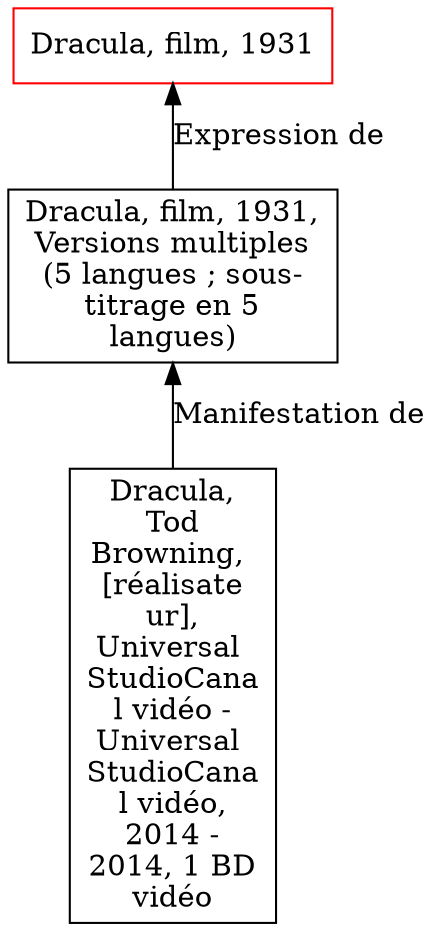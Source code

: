 // Notice UMLRM0154
digraph UMLRM0154 {
	node [align=left shape=rect]
	size="20,20"
	rankdir=BT
	UMLRM0154 [label="Dracula, film, 1931" color=red]
	UMLRM0159 [label="Dracula, film, 1931,
Versions multiples
(5 langues ; sous-
titrage en 5
langues)"]
	UMLRM0159 -> UMLRM0154 [label="Expression de"]
	UMLRM0160 [label="Dracula,
Tod
Browning, 
[réalisate
ur],
Universal 
StudioCana
l vidéo -
Universal 
StudioCana
l vidéo,
2014 -
2014, 1 BD
vidéo"]
	UMLRM0160 -> UMLRM0159 [label="Manifestation de"]
}

